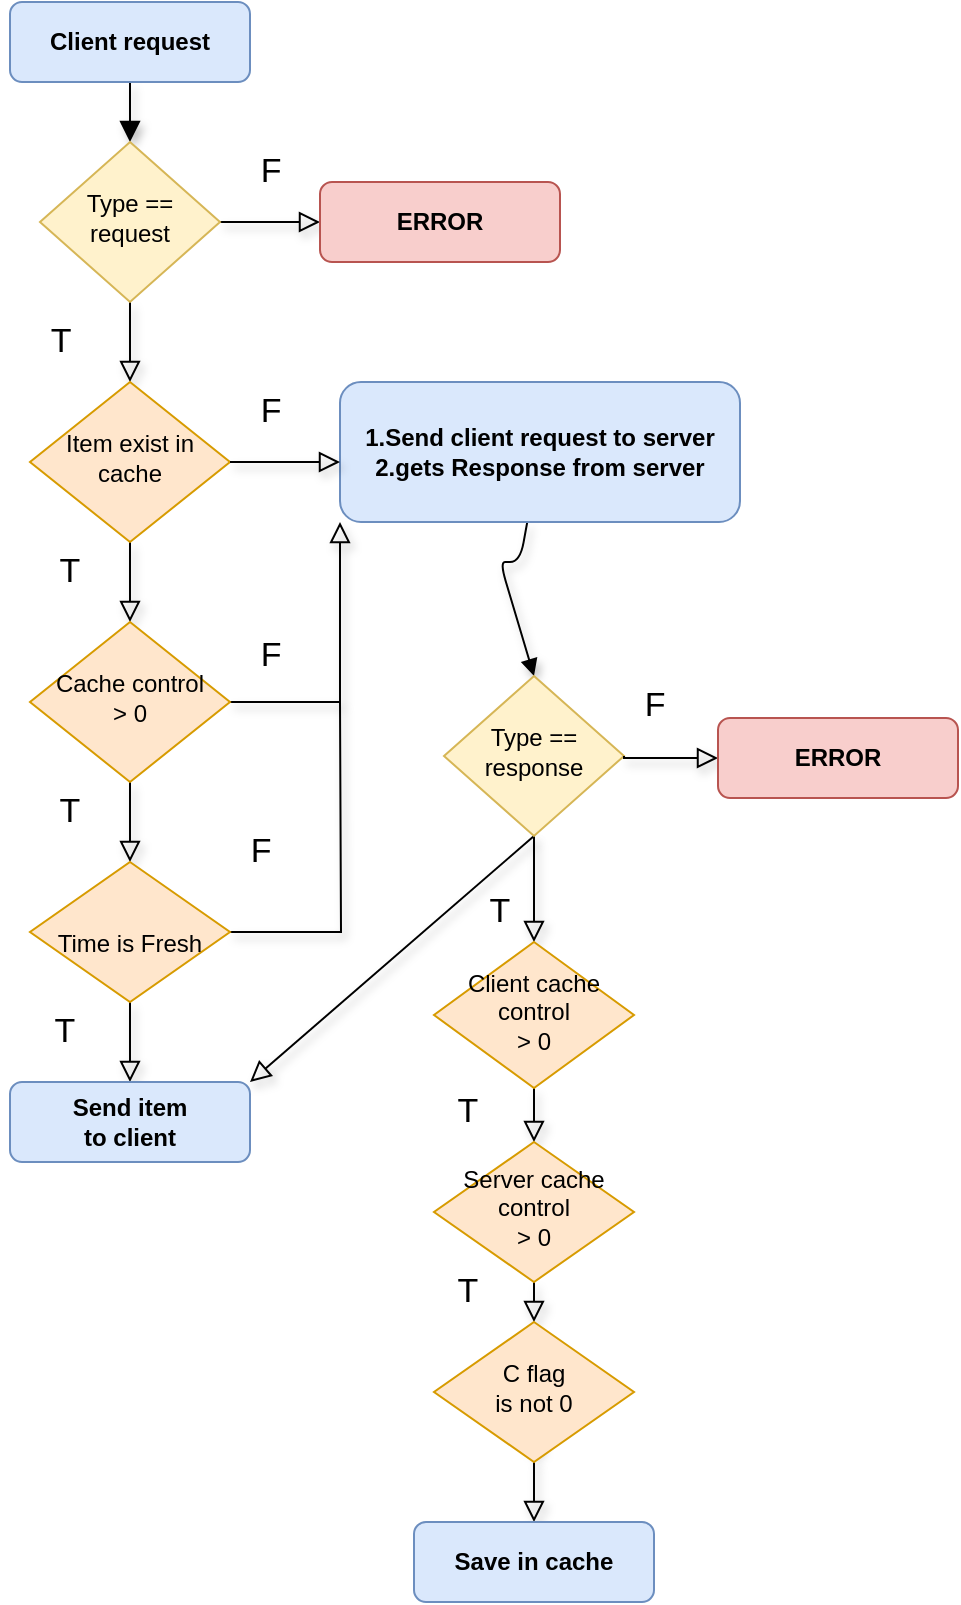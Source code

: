 <mxfile version="20.6.0" type="github">
  <diagram id="C5RBs43oDa-KdzZeNtuy" name="Page-1">
    <mxGraphModel dx="868" dy="432" grid="1" gridSize="10" guides="1" tooltips="1" connect="1" arrows="1" fold="1" page="1" pageScale="1" pageWidth="827" pageHeight="1169" math="0" shadow="0">
      <root>
        <mxCell id="WIyWlLk6GJQsqaUBKTNV-0" />
        <mxCell id="WIyWlLk6GJQsqaUBKTNV-1" parent="WIyWlLk6GJQsqaUBKTNV-0" />
        <mxCell id="WIyWlLk6GJQsqaUBKTNV-2" value="" style="rounded=1;html=1;jettySize=auto;orthogonalLoop=1;fontSize=17;endArrow=block;endFill=1;endSize=8;strokeWidth=1;shadow=1;labelBackgroundColor=default;edgeStyle=orthogonalEdgeStyle;startArrow=none;startFill=0;" parent="WIyWlLk6GJQsqaUBKTNV-1" source="WIyWlLk6GJQsqaUBKTNV-3" target="WIyWlLk6GJQsqaUBKTNV-6" edge="1">
          <mxGeometry relative="1" as="geometry" />
        </mxCell>
        <mxCell id="WIyWlLk6GJQsqaUBKTNV-3" value="&lt;b&gt; Client request&lt;/b&gt;" style="rounded=1;whiteSpace=wrap;html=1;fontSize=12;glass=0;strokeWidth=1;shadow=0;fillColor=#dae8fc;strokeColor=#6c8ebf;" parent="WIyWlLk6GJQsqaUBKTNV-1" vertex="1">
          <mxGeometry x="155" y="100" width="120" height="40" as="geometry" />
        </mxCell>
        <object label="T" T="T" id="WIyWlLk6GJQsqaUBKTNV-4">
          <mxCell style="rounded=0;jettySize=auto;orthogonalLoop=1;fontSize=17;endArrow=block;endFill=0;endSize=8;strokeWidth=1;shadow=1;labelBackgroundColor=none;edgeStyle=orthogonalEdgeStyle;html=1;" parent="WIyWlLk6GJQsqaUBKTNV-1" source="WIyWlLk6GJQsqaUBKTNV-6" target="WIyWlLk6GJQsqaUBKTNV-10" edge="1">
            <mxGeometry y="-35" relative="1" as="geometry">
              <mxPoint as="offset" />
              <Array as="points">
                <mxPoint x="215" y="260" />
                <mxPoint x="215" y="260" />
              </Array>
            </mxGeometry>
          </mxCell>
        </object>
        <mxCell id="cjhWtTej6P78Ce4wvOgb-6" style="edgeStyle=orthogonalEdgeStyle;rounded=0;orthogonalLoop=1;jettySize=auto;html=1;exitX=1;exitY=0.5;exitDx=0;exitDy=0;shadow=1;fontSize=17;entryX=0;entryY=0.5;entryDx=0;entryDy=0;labelBackgroundColor=none;endArrow=block;endFill=0;endSize=8;strokeWidth=1;" edge="1" parent="WIyWlLk6GJQsqaUBKTNV-1" source="WIyWlLk6GJQsqaUBKTNV-6" target="WIyWlLk6GJQsqaUBKTNV-7">
          <mxGeometry relative="1" as="geometry">
            <mxPoint x="275" y="210" as="targetPoint" />
          </mxGeometry>
        </mxCell>
        <mxCell id="WIyWlLk6GJQsqaUBKTNV-6" value="Type == request" style="rhombus;whiteSpace=wrap;html=1;shadow=0;fontFamily=Helvetica;fontSize=12;align=center;strokeWidth=1;spacing=6;spacingTop=-4;fillColor=#fff2cc;strokeColor=#d6b656;" parent="WIyWlLk6GJQsqaUBKTNV-1" vertex="1">
          <mxGeometry x="170" y="170" width="90" height="80" as="geometry" />
        </mxCell>
        <mxCell id="WIyWlLk6GJQsqaUBKTNV-7" value="&lt;b&gt;ERROR&lt;/b&gt;" style="rounded=1;whiteSpace=wrap;html=1;fontSize=12;glass=0;strokeWidth=1;shadow=0;fillColor=#f8cecc;strokeColor=#b85450;" parent="WIyWlLk6GJQsqaUBKTNV-1" vertex="1">
          <mxGeometry x="310" y="190" width="120" height="40" as="geometry" />
        </mxCell>
        <mxCell id="cjhWtTej6P78Ce4wvOgb-22" style="edgeStyle=orthogonalEdgeStyle;rounded=0;orthogonalLoop=1;jettySize=auto;html=1;exitX=0.5;exitY=1;exitDx=0;exitDy=0;entryX=0.5;entryY=0;entryDx=0;entryDy=0;shadow=1;fontSize=17;labelBackgroundColor=none;endArrow=block;endFill=0;endSize=8;strokeWidth=1;" edge="1" parent="WIyWlLk6GJQsqaUBKTNV-1" source="WIyWlLk6GJQsqaUBKTNV-10" target="cjhWtTej6P78Ce4wvOgb-19">
          <mxGeometry relative="1" as="geometry" />
        </mxCell>
        <mxCell id="WIyWlLk6GJQsqaUBKTNV-10" value="Item exist in cache" style="rhombus;whiteSpace=wrap;html=1;shadow=0;fontFamily=Helvetica;fontSize=12;align=center;strokeWidth=1;spacing=6;spacingTop=-4;fillColor=#ffe6cc;strokeColor=#d79b00;" parent="WIyWlLk6GJQsqaUBKTNV-1" vertex="1">
          <mxGeometry x="165" y="290" width="100" height="80" as="geometry" />
        </mxCell>
        <mxCell id="cjhWtTej6P78Ce4wvOgb-40" style="edgeStyle=none;rounded=1;orthogonalLoop=1;jettySize=auto;html=1;shadow=1;strokeWidth=1;fontSize=17;startArrow=none;startFill=0;endArrow=block;endFill=1;entryX=0.5;entryY=0;entryDx=0;entryDy=0;" edge="1" parent="WIyWlLk6GJQsqaUBKTNV-1" source="WIyWlLk6GJQsqaUBKTNV-12" target="cjhWtTej6P78Ce4wvOgb-41">
          <mxGeometry relative="1" as="geometry">
            <mxPoint x="407.636" y="410" as="targetPoint" />
            <Array as="points">
              <mxPoint x="410" y="380" />
              <mxPoint x="400" y="380" />
            </Array>
          </mxGeometry>
        </mxCell>
        <mxCell id="WIyWlLk6GJQsqaUBKTNV-12" value="&lt;div&gt;&lt;b&gt;1.Send client request to server &lt;br&gt;&lt;/b&gt;&lt;/div&gt;&lt;div&gt;&lt;b&gt;2.gets Response from server&lt;br&gt;&lt;/b&gt;&lt;/div&gt;" style="rounded=1;whiteSpace=wrap;html=1;fontSize=12;glass=0;strokeWidth=1;shadow=0;fillColor=#dae8fc;strokeColor=#6c8ebf;" parent="WIyWlLk6GJQsqaUBKTNV-1" vertex="1">
          <mxGeometry x="320" y="290" width="200" height="70" as="geometry" />
        </mxCell>
        <mxCell id="cjhWtTej6P78Ce4wvOgb-0" value="F" style="text;html=1;align=center;verticalAlign=middle;resizable=0;points=[];autosize=1;strokeColor=none;fillColor=none;fontSize=17;" vertex="1" parent="WIyWlLk6GJQsqaUBKTNV-1">
          <mxGeometry x="270" y="170" width="30" height="30" as="geometry" />
        </mxCell>
        <mxCell id="cjhWtTej6P78Ce4wvOgb-8" style="edgeStyle=orthogonalEdgeStyle;rounded=0;orthogonalLoop=1;jettySize=auto;html=1;exitX=1;exitY=0.5;exitDx=0;exitDy=0;shadow=1;fontSize=17;entryX=0;entryY=0.5;entryDx=0;entryDy=0;labelBackgroundColor=none;endArrow=block;endFill=0;endSize=8;strokeWidth=1;" edge="1" parent="WIyWlLk6GJQsqaUBKTNV-1" source="WIyWlLk6GJQsqaUBKTNV-10">
          <mxGeometry relative="1" as="geometry">
            <mxPoint x="270" y="330" as="sourcePoint" />
            <mxPoint x="320" y="330" as="targetPoint" />
          </mxGeometry>
        </mxCell>
        <mxCell id="cjhWtTej6P78Ce4wvOgb-9" value="F" style="text;html=1;align=center;verticalAlign=middle;resizable=0;points=[];autosize=1;strokeColor=none;fillColor=none;fontSize=17;" vertex="1" parent="WIyWlLk6GJQsqaUBKTNV-1">
          <mxGeometry x="270" y="290" width="30" height="30" as="geometry" />
        </mxCell>
        <mxCell id="cjhWtTej6P78Ce4wvOgb-24" style="edgeStyle=orthogonalEdgeStyle;rounded=0;orthogonalLoop=1;jettySize=auto;html=1;exitX=0.5;exitY=1;exitDx=0;exitDy=0;entryX=0.5;entryY=0;entryDx=0;entryDy=0;shadow=1;fontSize=17;labelBackgroundColor=none;endArrow=block;endFill=0;endSize=8;strokeWidth=1;" edge="1" parent="WIyWlLk6GJQsqaUBKTNV-1" source="cjhWtTej6P78Ce4wvOgb-19" target="cjhWtTej6P78Ce4wvOgb-23">
          <mxGeometry relative="1" as="geometry" />
        </mxCell>
        <mxCell id="cjhWtTej6P78Ce4wvOgb-33" style="edgeStyle=orthogonalEdgeStyle;rounded=0;orthogonalLoop=1;jettySize=auto;html=1;shadow=1;fontSize=17;entryX=0;entryY=1;entryDx=0;entryDy=0;labelBackgroundColor=none;endArrow=block;endFill=0;endSize=8;strokeWidth=1;" edge="1" parent="WIyWlLk6GJQsqaUBKTNV-1" source="cjhWtTej6P78Ce4wvOgb-19" target="WIyWlLk6GJQsqaUBKTNV-12">
          <mxGeometry relative="1" as="geometry">
            <mxPoint x="330" y="400" as="targetPoint" />
          </mxGeometry>
        </mxCell>
        <mxCell id="cjhWtTej6P78Ce4wvOgb-19" value="&lt;div&gt;Cache control &lt;br&gt;&lt;/div&gt;&lt;div&gt;&amp;gt; 0&lt;br&gt;&lt;/div&gt;" style="rhombus;whiteSpace=wrap;html=1;shadow=0;fontFamily=Helvetica;fontSize=12;align=center;strokeWidth=1;spacing=6;spacingTop=-4;fillColor=#ffe6cc;strokeColor=#d79b00;" vertex="1" parent="WIyWlLk6GJQsqaUBKTNV-1">
          <mxGeometry x="165" y="410" width="100" height="80" as="geometry" />
        </mxCell>
        <mxCell id="cjhWtTej6P78Ce4wvOgb-26" style="edgeStyle=orthogonalEdgeStyle;rounded=0;orthogonalLoop=1;jettySize=auto;html=1;entryX=0.5;entryY=0;entryDx=0;entryDy=0;shadow=1;fontSize=17;labelBackgroundColor=none;endArrow=block;endFill=0;endSize=8;strokeWidth=1;" edge="1" parent="WIyWlLk6GJQsqaUBKTNV-1" source="cjhWtTej6P78Ce4wvOgb-23" target="cjhWtTej6P78Ce4wvOgb-25">
          <mxGeometry relative="1" as="geometry" />
        </mxCell>
        <mxCell id="cjhWtTej6P78Ce4wvOgb-36" style="edgeStyle=orthogonalEdgeStyle;rounded=0;orthogonalLoop=1;jettySize=auto;html=1;exitX=1;exitY=0.5;exitDx=0;exitDy=0;shadow=1;fontSize=17;startArrow=none;startFill=0;strokeWidth=1;endArrow=none;endFill=0;" edge="1" parent="WIyWlLk6GJQsqaUBKTNV-1" source="cjhWtTej6P78Ce4wvOgb-23">
          <mxGeometry relative="1" as="geometry">
            <mxPoint x="320" y="450" as="targetPoint" />
          </mxGeometry>
        </mxCell>
        <mxCell id="cjhWtTej6P78Ce4wvOgb-23" value="&lt;div&gt;&lt;br&gt;&lt;/div&gt;&lt;div&gt;Time is Fresh&lt;br&gt;&lt;/div&gt;" style="rhombus;whiteSpace=wrap;html=1;shadow=0;fontFamily=Helvetica;fontSize=12;align=center;strokeWidth=1;spacing=6;spacingTop=-4;fillColor=#ffe6cc;strokeColor=#d79b00;" vertex="1" parent="WIyWlLk6GJQsqaUBKTNV-1">
          <mxGeometry x="165" y="530" width="100" height="70" as="geometry" />
        </mxCell>
        <mxCell id="cjhWtTej6P78Ce4wvOgb-25" value="&lt;div&gt;&lt;b&gt;Send item&lt;/b&gt;&lt;/div&gt;&lt;div&gt;&lt;b&gt;to client&lt;/b&gt;&lt;br&gt;&lt;/div&gt;" style="rounded=1;whiteSpace=wrap;html=1;fontSize=12;glass=0;strokeWidth=1;shadow=0;fillColor=#dae8fc;strokeColor=#6c8ebf;" vertex="1" parent="WIyWlLk6GJQsqaUBKTNV-1">
          <mxGeometry x="155" y="640" width="120" height="40" as="geometry" />
        </mxCell>
        <mxCell id="cjhWtTej6P78Ce4wvOgb-29" value="T" style="text;html=1;strokeColor=none;fillColor=none;align=center;verticalAlign=middle;whiteSpace=wrap;rounded=0;fontSize=17;" vertex="1" parent="WIyWlLk6GJQsqaUBKTNV-1">
          <mxGeometry x="155" y="370" width="60" height="30" as="geometry" />
        </mxCell>
        <mxCell id="cjhWtTej6P78Ce4wvOgb-30" value="T" style="text;html=1;strokeColor=none;fillColor=none;align=center;verticalAlign=middle;whiteSpace=wrap;rounded=0;fontSize=17;" vertex="1" parent="WIyWlLk6GJQsqaUBKTNV-1">
          <mxGeometry x="155" y="490" width="60" height="30" as="geometry" />
        </mxCell>
        <mxCell id="cjhWtTej6P78Ce4wvOgb-31" value="T" style="text;html=1;strokeColor=none;fillColor=none;align=center;verticalAlign=middle;whiteSpace=wrap;rounded=0;fontSize=17;" vertex="1" parent="WIyWlLk6GJQsqaUBKTNV-1">
          <mxGeometry x="150" y="600" width="65" height="30" as="geometry" />
        </mxCell>
        <mxCell id="cjhWtTej6P78Ce4wvOgb-34" value="F" style="text;html=1;align=center;verticalAlign=middle;resizable=0;points=[];autosize=1;strokeColor=none;fillColor=none;fontSize=17;" vertex="1" parent="WIyWlLk6GJQsqaUBKTNV-1">
          <mxGeometry x="270" y="412" width="30" height="30" as="geometry" />
        </mxCell>
        <mxCell id="cjhWtTej6P78Ce4wvOgb-38" value="F" style="text;html=1;align=center;verticalAlign=middle;resizable=0;points=[];autosize=1;strokeColor=none;fillColor=none;fontSize=17;" vertex="1" parent="WIyWlLk6GJQsqaUBKTNV-1">
          <mxGeometry x="265" y="510" width="30" height="30" as="geometry" />
        </mxCell>
        <mxCell id="cjhWtTej6P78Ce4wvOgb-53" style="edgeStyle=none;rounded=0;orthogonalLoop=1;jettySize=auto;html=1;exitX=0.5;exitY=1;exitDx=0;exitDy=0;entryX=0.5;entryY=0;entryDx=0;entryDy=0;shadow=1;strokeWidth=1;fontSize=17;startArrow=none;startFill=0;endArrow=block;endFill=0;labelBackgroundColor=none;endSize=8;" edge="1" parent="WIyWlLk6GJQsqaUBKTNV-1" source="cjhWtTej6P78Ce4wvOgb-41" target="cjhWtTej6P78Ce4wvOgb-42">
          <mxGeometry relative="1" as="geometry" />
        </mxCell>
        <mxCell id="cjhWtTej6P78Ce4wvOgb-57" style="edgeStyle=none;rounded=0;orthogonalLoop=1;jettySize=auto;html=1;exitX=0.5;exitY=1;exitDx=0;exitDy=0;shadow=1;strokeWidth=1;fontSize=17;startArrow=none;startFill=0;endArrow=block;endFill=0;labelBackgroundColor=none;endSize=8;entryX=1;entryY=0;entryDx=0;entryDy=0;" edge="1" parent="WIyWlLk6GJQsqaUBKTNV-1" source="cjhWtTej6P78Ce4wvOgb-41" target="cjhWtTej6P78Ce4wvOgb-25">
          <mxGeometry relative="1" as="geometry">
            <mxPoint x="299.822" y="607.62" as="targetPoint" />
          </mxGeometry>
        </mxCell>
        <mxCell id="cjhWtTej6P78Ce4wvOgb-41" value="Type == response" style="rhombus;whiteSpace=wrap;html=1;shadow=0;fontFamily=Helvetica;fontSize=12;align=center;strokeWidth=1;spacing=6;spacingTop=-4;fillColor=#fff2cc;strokeColor=#d6b656;" vertex="1" parent="WIyWlLk6GJQsqaUBKTNV-1">
          <mxGeometry x="372" y="437" width="90" height="80" as="geometry" />
        </mxCell>
        <mxCell id="cjhWtTej6P78Ce4wvOgb-63" style="edgeStyle=none;rounded=0;orthogonalLoop=1;jettySize=auto;html=1;exitX=0.5;exitY=1;exitDx=0;exitDy=0;shadow=1;strokeWidth=1;fontSize=17;startArrow=none;startFill=0;endArrow=block;endFill=0;labelBackgroundColor=none;endSize=8;" edge="1" parent="WIyWlLk6GJQsqaUBKTNV-1" source="cjhWtTej6P78Ce4wvOgb-42" target="cjhWtTej6P78Ce4wvOgb-43">
          <mxGeometry relative="1" as="geometry" />
        </mxCell>
        <mxCell id="cjhWtTej6P78Ce4wvOgb-42" value="&lt;div&gt;Client cache control &lt;br&gt;&lt;/div&gt;&lt;div&gt;&amp;gt; 0&lt;br&gt;&lt;/div&gt;" style="rhombus;whiteSpace=wrap;html=1;shadow=0;fontFamily=Helvetica;fontSize=12;align=center;strokeWidth=1;spacing=6;spacingTop=-4;fillColor=#ffe6cc;strokeColor=#d79b00;" vertex="1" parent="WIyWlLk6GJQsqaUBKTNV-1">
          <mxGeometry x="367" y="570" width="100" height="73" as="geometry" />
        </mxCell>
        <mxCell id="cjhWtTej6P78Ce4wvOgb-64" style="edgeStyle=none;rounded=0;orthogonalLoop=1;jettySize=auto;html=1;exitX=0.5;exitY=1;exitDx=0;exitDy=0;entryX=0.5;entryY=0;entryDx=0;entryDy=0;shadow=1;strokeWidth=1;fontSize=17;startArrow=none;startFill=0;endArrow=block;endFill=0;labelBackgroundColor=none;endSize=8;" edge="1" parent="WIyWlLk6GJQsqaUBKTNV-1" source="cjhWtTej6P78Ce4wvOgb-43" target="cjhWtTej6P78Ce4wvOgb-61">
          <mxGeometry relative="1" as="geometry" />
        </mxCell>
        <mxCell id="cjhWtTej6P78Ce4wvOgb-43" value="&lt;div&gt;Server cache control &lt;br&gt;&lt;/div&gt;&lt;div&gt;&amp;gt; 0&lt;br&gt;&lt;/div&gt;" style="rhombus;whiteSpace=wrap;html=1;shadow=0;fontFamily=Helvetica;fontSize=12;align=center;strokeWidth=1;spacing=6;spacingTop=-4;fillColor=#ffe6cc;strokeColor=#d79b00;" vertex="1" parent="WIyWlLk6GJQsqaUBKTNV-1">
          <mxGeometry x="367" y="670" width="100" height="70" as="geometry" />
        </mxCell>
        <mxCell id="cjhWtTej6P78Ce4wvOgb-44" value="T" style="text;html=1;strokeColor=none;fillColor=none;align=center;verticalAlign=middle;whiteSpace=wrap;rounded=0;fontSize=17;" vertex="1" parent="WIyWlLk6GJQsqaUBKTNV-1">
          <mxGeometry x="370" y="540" width="60" height="30" as="geometry" />
        </mxCell>
        <mxCell id="cjhWtTej6P78Ce4wvOgb-45" value="T" style="text;html=1;strokeColor=none;fillColor=none;align=center;verticalAlign=middle;whiteSpace=wrap;rounded=0;fontSize=17;" vertex="1" parent="WIyWlLk6GJQsqaUBKTNV-1">
          <mxGeometry x="354" y="640" width="60" height="30" as="geometry" />
        </mxCell>
        <mxCell id="cjhWtTej6P78Ce4wvOgb-52" value="F" style="text;html=1;align=center;verticalAlign=middle;resizable=0;points=[];autosize=1;strokeColor=none;fillColor=none;fontSize=17;" vertex="1" parent="WIyWlLk6GJQsqaUBKTNV-1">
          <mxGeometry x="462" y="437" width="30" height="30" as="geometry" />
        </mxCell>
        <mxCell id="cjhWtTej6P78Ce4wvOgb-58" style="edgeStyle=orthogonalEdgeStyle;rounded=0;orthogonalLoop=1;jettySize=auto;html=1;shadow=1;fontSize=17;entryX=0;entryY=0.5;entryDx=0;entryDy=0;labelBackgroundColor=none;endArrow=block;endFill=0;endSize=8;strokeWidth=1;exitX=1;exitY=0.5;exitDx=0;exitDy=0;" edge="1" target="cjhWtTej6P78Ce4wvOgb-60" parent="WIyWlLk6GJQsqaUBKTNV-1" source="cjhWtTej6P78Ce4wvOgb-41">
          <mxGeometry relative="1" as="geometry">
            <mxPoint x="470" y="478" as="sourcePoint" />
            <mxPoint x="474" y="477" as="targetPoint" />
            <Array as="points">
              <mxPoint x="462" y="478" />
            </Array>
          </mxGeometry>
        </mxCell>
        <mxCell id="cjhWtTej6P78Ce4wvOgb-60" value="&lt;b&gt;ERROR&lt;/b&gt;" style="rounded=1;whiteSpace=wrap;html=1;fontSize=12;glass=0;strokeWidth=1;shadow=0;fillColor=#f8cecc;strokeColor=#b85450;" vertex="1" parent="WIyWlLk6GJQsqaUBKTNV-1">
          <mxGeometry x="509" y="458" width="120" height="40" as="geometry" />
        </mxCell>
        <mxCell id="cjhWtTej6P78Ce4wvOgb-69" style="edgeStyle=none;rounded=1;orthogonalLoop=1;jettySize=auto;html=1;exitX=0.5;exitY=1;exitDx=0;exitDy=0;shadow=1;strokeWidth=1;fontSize=17;startArrow=none;startFill=0;endArrow=block;endFill=1;" edge="1" parent="WIyWlLk6GJQsqaUBKTNV-1" source="cjhWtTej6P78Ce4wvOgb-61">
          <mxGeometry relative="1" as="geometry">
            <mxPoint x="417" y="815" as="targetPoint" />
          </mxGeometry>
        </mxCell>
        <mxCell id="cjhWtTej6P78Ce4wvOgb-71" style="edgeStyle=none;rounded=0;orthogonalLoop=1;jettySize=auto;html=1;exitX=0.5;exitY=1;exitDx=0;exitDy=0;shadow=1;strokeWidth=1;fontSize=17;startArrow=none;startFill=0;endArrow=block;endFill=0;labelBackgroundColor=none;endSize=8;" edge="1" parent="WIyWlLk6GJQsqaUBKTNV-1" source="cjhWtTej6P78Ce4wvOgb-61" target="cjhWtTej6P78Ce4wvOgb-70">
          <mxGeometry relative="1" as="geometry" />
        </mxCell>
        <mxCell id="cjhWtTej6P78Ce4wvOgb-61" value="&lt;div&gt;C flag&lt;/div&gt;&lt;div&gt;&lt;div&gt; is not 0&lt;br&gt;&lt;/div&gt;&lt;/div&gt;" style="rhombus;whiteSpace=wrap;html=1;shadow=0;fontFamily=Helvetica;fontSize=12;align=center;strokeWidth=1;spacing=6;spacingTop=-4;fillColor=#ffe6cc;strokeColor=#d79b00;" vertex="1" parent="WIyWlLk6GJQsqaUBKTNV-1">
          <mxGeometry x="367" y="760" width="100" height="70" as="geometry" />
        </mxCell>
        <mxCell id="cjhWtTej6P78Ce4wvOgb-65" value="T" style="text;html=1;strokeColor=none;fillColor=none;align=center;verticalAlign=middle;whiteSpace=wrap;rounded=0;fontSize=17;" vertex="1" parent="WIyWlLk6GJQsqaUBKTNV-1">
          <mxGeometry x="354" y="720" width="60" height="50" as="geometry" />
        </mxCell>
        <mxCell id="cjhWtTej6P78Ce4wvOgb-70" value="&lt;b&gt;Save in cache&lt;br&gt;&lt;/b&gt;" style="rounded=1;whiteSpace=wrap;html=1;fontSize=12;glass=0;strokeWidth=1;shadow=0;fillColor=#dae8fc;strokeColor=#6c8ebf;" vertex="1" parent="WIyWlLk6GJQsqaUBKTNV-1">
          <mxGeometry x="357" y="860" width="120" height="40" as="geometry" />
        </mxCell>
      </root>
    </mxGraphModel>
  </diagram>
</mxfile>
